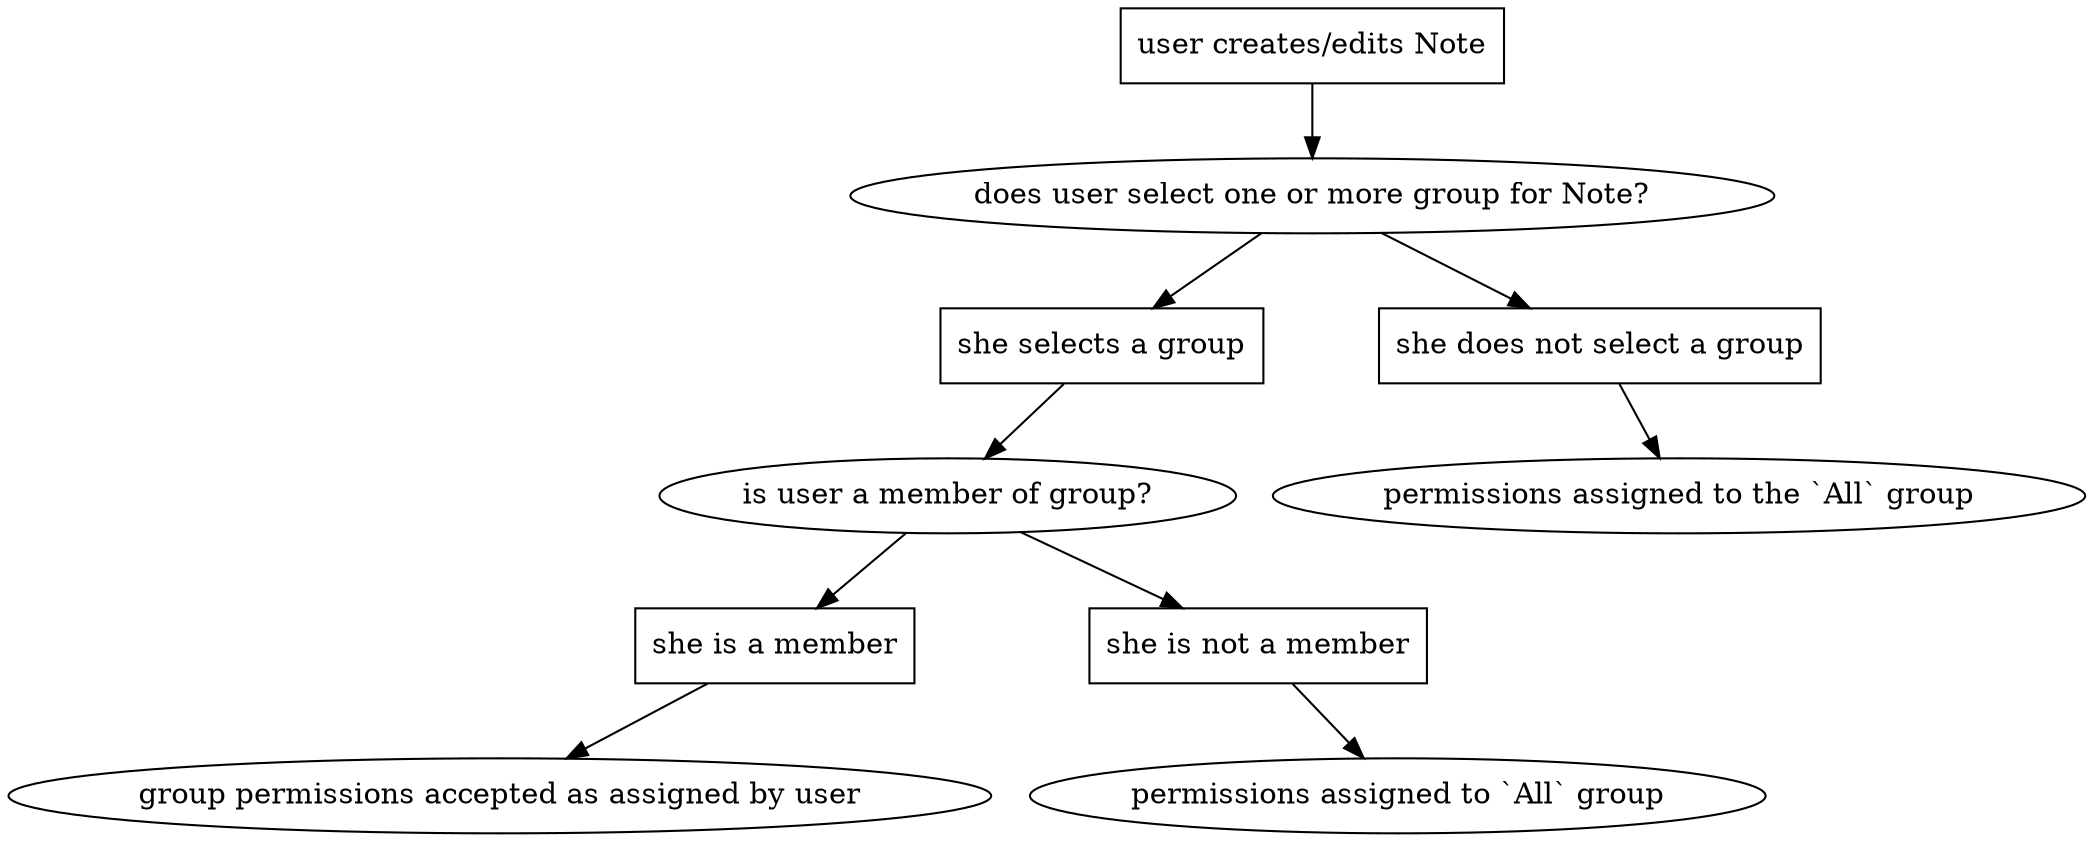 digraph SetPermissions {
    "user creates/edits Note" [shape=box];
    "she selects a group" [shape=box];
    "she does not select a group" [shape=box];
    "she is a member" [shape=box];
    "she is not a member" [shape=box];
    "user creates/edits Note" ->
        "does user select one or more group for Note?" ->
            "she selects a group" ->
                "is user a member of group?" ->
                    "she is a member" ->
                    "group permissions accepted as assigned by user";
                "is user a member of group?" ->
                    "she is not a member" ->
                    "permissions assigned to `All` group";

            
        "does user select one or more group for Note?" ->
            "she does not select a group" ->
            "permissions assigned to the `All` group";
}